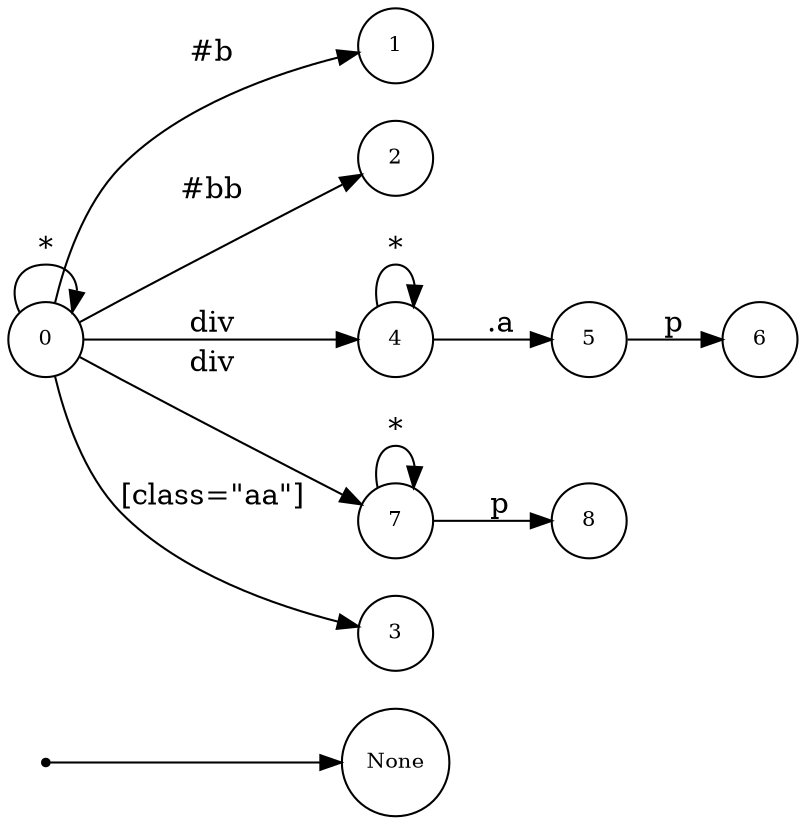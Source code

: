 digraph NFA {
  rankdir=LR;
  node [shape=circle, fontsize=10];
  __start [shape=point, label=""];
  __start -> None;
  1 [label="1"];
  2 [label="2"];
  8 [label="8"];
  4 [label="4"];
  0 [label="0"];
  7 [label="7"];
  3 [label="3"];
  5 [label="5"];
  6 [label="6"];
  { node [shape=doublecircle]; 1 2 3 6 8 }
  0 -> 0 [label="*"];
  0 -> 1 [label="#b"];
  0 -> 2 [label="#bb"];
  0 -> 3 [label="[class=\"aa\"]"];
  0 -> 4 [label="div"];
  4 -> 4 [label="*"];
  4 -> 5 [label=".a"];
  5 -> 6 [label="p"];
  0 -> 7 [label="div"];
  7 -> 7 [label="*"];
  7 -> 8 [label="p"];
}
